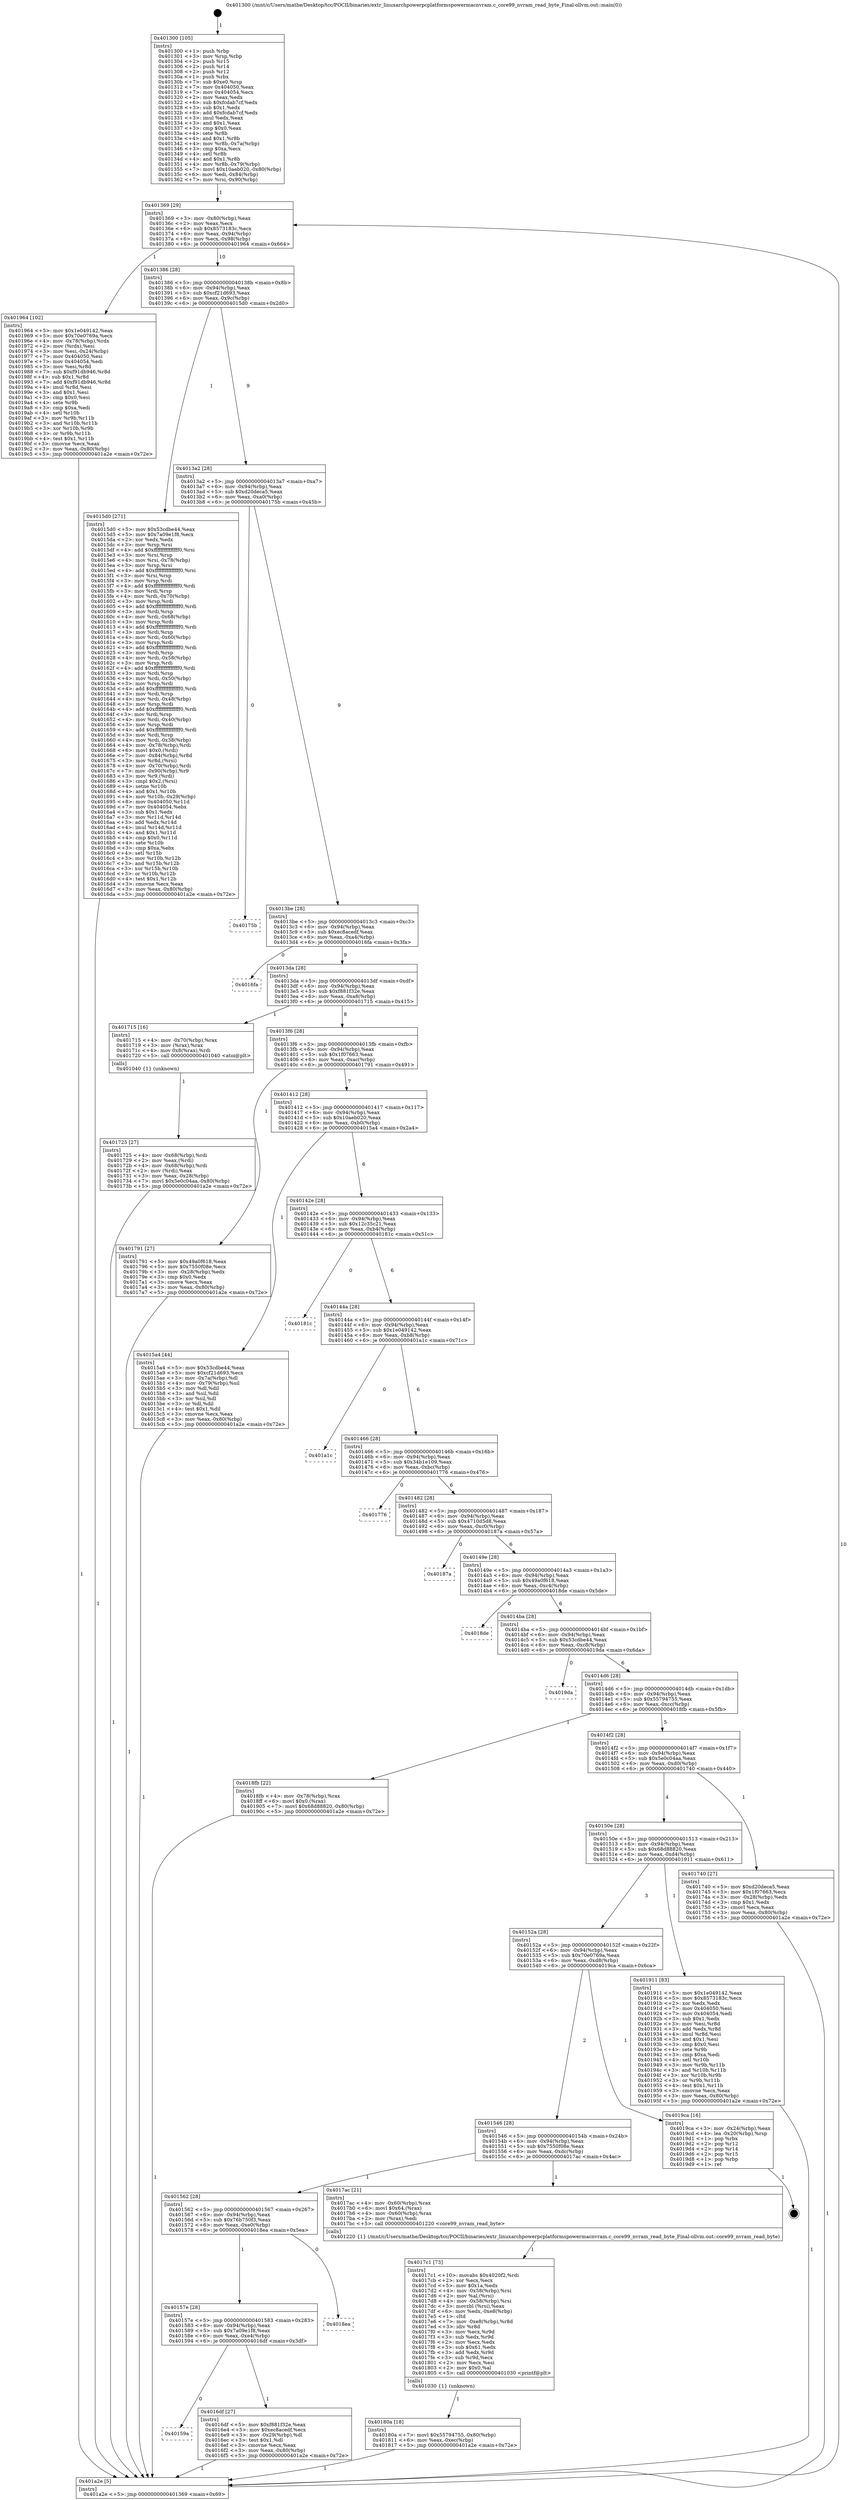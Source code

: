 digraph "0x401300" {
  label = "0x401300 (/mnt/c/Users/mathe/Desktop/tcc/POCII/binaries/extr_linuxarchpowerpcplatformspowermacnvram.c_core99_nvram_read_byte_Final-ollvm.out::main(0))"
  labelloc = "t"
  node[shape=record]

  Entry [label="",width=0.3,height=0.3,shape=circle,fillcolor=black,style=filled]
  "0x401369" [label="{
     0x401369 [29]\l
     | [instrs]\l
     &nbsp;&nbsp;0x401369 \<+3\>: mov -0x80(%rbp),%eax\l
     &nbsp;&nbsp;0x40136c \<+2\>: mov %eax,%ecx\l
     &nbsp;&nbsp;0x40136e \<+6\>: sub $0x8573183c,%ecx\l
     &nbsp;&nbsp;0x401374 \<+6\>: mov %eax,-0x94(%rbp)\l
     &nbsp;&nbsp;0x40137a \<+6\>: mov %ecx,-0x98(%rbp)\l
     &nbsp;&nbsp;0x401380 \<+6\>: je 0000000000401964 \<main+0x664\>\l
  }"]
  "0x401964" [label="{
     0x401964 [102]\l
     | [instrs]\l
     &nbsp;&nbsp;0x401964 \<+5\>: mov $0x1e049142,%eax\l
     &nbsp;&nbsp;0x401969 \<+5\>: mov $0x70e0769a,%ecx\l
     &nbsp;&nbsp;0x40196e \<+4\>: mov -0x78(%rbp),%rdx\l
     &nbsp;&nbsp;0x401972 \<+2\>: mov (%rdx),%esi\l
     &nbsp;&nbsp;0x401974 \<+3\>: mov %esi,-0x24(%rbp)\l
     &nbsp;&nbsp;0x401977 \<+7\>: mov 0x404050,%esi\l
     &nbsp;&nbsp;0x40197e \<+7\>: mov 0x404054,%edi\l
     &nbsp;&nbsp;0x401985 \<+3\>: mov %esi,%r8d\l
     &nbsp;&nbsp;0x401988 \<+7\>: sub $0xf91db946,%r8d\l
     &nbsp;&nbsp;0x40198f \<+4\>: sub $0x1,%r8d\l
     &nbsp;&nbsp;0x401993 \<+7\>: add $0xf91db946,%r8d\l
     &nbsp;&nbsp;0x40199a \<+4\>: imul %r8d,%esi\l
     &nbsp;&nbsp;0x40199e \<+3\>: and $0x1,%esi\l
     &nbsp;&nbsp;0x4019a1 \<+3\>: cmp $0x0,%esi\l
     &nbsp;&nbsp;0x4019a4 \<+4\>: sete %r9b\l
     &nbsp;&nbsp;0x4019a8 \<+3\>: cmp $0xa,%edi\l
     &nbsp;&nbsp;0x4019ab \<+4\>: setl %r10b\l
     &nbsp;&nbsp;0x4019af \<+3\>: mov %r9b,%r11b\l
     &nbsp;&nbsp;0x4019b2 \<+3\>: and %r10b,%r11b\l
     &nbsp;&nbsp;0x4019b5 \<+3\>: xor %r10b,%r9b\l
     &nbsp;&nbsp;0x4019b8 \<+3\>: or %r9b,%r11b\l
     &nbsp;&nbsp;0x4019bb \<+4\>: test $0x1,%r11b\l
     &nbsp;&nbsp;0x4019bf \<+3\>: cmovne %ecx,%eax\l
     &nbsp;&nbsp;0x4019c2 \<+3\>: mov %eax,-0x80(%rbp)\l
     &nbsp;&nbsp;0x4019c5 \<+5\>: jmp 0000000000401a2e \<main+0x72e\>\l
  }"]
  "0x401386" [label="{
     0x401386 [28]\l
     | [instrs]\l
     &nbsp;&nbsp;0x401386 \<+5\>: jmp 000000000040138b \<main+0x8b\>\l
     &nbsp;&nbsp;0x40138b \<+6\>: mov -0x94(%rbp),%eax\l
     &nbsp;&nbsp;0x401391 \<+5\>: sub $0xcf21d693,%eax\l
     &nbsp;&nbsp;0x401396 \<+6\>: mov %eax,-0x9c(%rbp)\l
     &nbsp;&nbsp;0x40139c \<+6\>: je 00000000004015d0 \<main+0x2d0\>\l
  }"]
  Exit [label="",width=0.3,height=0.3,shape=circle,fillcolor=black,style=filled,peripheries=2]
  "0x4015d0" [label="{
     0x4015d0 [271]\l
     | [instrs]\l
     &nbsp;&nbsp;0x4015d0 \<+5\>: mov $0x53cdbe44,%eax\l
     &nbsp;&nbsp;0x4015d5 \<+5\>: mov $0x7a09e1f8,%ecx\l
     &nbsp;&nbsp;0x4015da \<+2\>: xor %edx,%edx\l
     &nbsp;&nbsp;0x4015dc \<+3\>: mov %rsp,%rsi\l
     &nbsp;&nbsp;0x4015df \<+4\>: add $0xfffffffffffffff0,%rsi\l
     &nbsp;&nbsp;0x4015e3 \<+3\>: mov %rsi,%rsp\l
     &nbsp;&nbsp;0x4015e6 \<+4\>: mov %rsi,-0x78(%rbp)\l
     &nbsp;&nbsp;0x4015ea \<+3\>: mov %rsp,%rsi\l
     &nbsp;&nbsp;0x4015ed \<+4\>: add $0xfffffffffffffff0,%rsi\l
     &nbsp;&nbsp;0x4015f1 \<+3\>: mov %rsi,%rsp\l
     &nbsp;&nbsp;0x4015f4 \<+3\>: mov %rsp,%rdi\l
     &nbsp;&nbsp;0x4015f7 \<+4\>: add $0xfffffffffffffff0,%rdi\l
     &nbsp;&nbsp;0x4015fb \<+3\>: mov %rdi,%rsp\l
     &nbsp;&nbsp;0x4015fe \<+4\>: mov %rdi,-0x70(%rbp)\l
     &nbsp;&nbsp;0x401602 \<+3\>: mov %rsp,%rdi\l
     &nbsp;&nbsp;0x401605 \<+4\>: add $0xfffffffffffffff0,%rdi\l
     &nbsp;&nbsp;0x401609 \<+3\>: mov %rdi,%rsp\l
     &nbsp;&nbsp;0x40160c \<+4\>: mov %rdi,-0x68(%rbp)\l
     &nbsp;&nbsp;0x401610 \<+3\>: mov %rsp,%rdi\l
     &nbsp;&nbsp;0x401613 \<+4\>: add $0xfffffffffffffff0,%rdi\l
     &nbsp;&nbsp;0x401617 \<+3\>: mov %rdi,%rsp\l
     &nbsp;&nbsp;0x40161a \<+4\>: mov %rdi,-0x60(%rbp)\l
     &nbsp;&nbsp;0x40161e \<+3\>: mov %rsp,%rdi\l
     &nbsp;&nbsp;0x401621 \<+4\>: add $0xfffffffffffffff0,%rdi\l
     &nbsp;&nbsp;0x401625 \<+3\>: mov %rdi,%rsp\l
     &nbsp;&nbsp;0x401628 \<+4\>: mov %rdi,-0x58(%rbp)\l
     &nbsp;&nbsp;0x40162c \<+3\>: mov %rsp,%rdi\l
     &nbsp;&nbsp;0x40162f \<+4\>: add $0xfffffffffffffff0,%rdi\l
     &nbsp;&nbsp;0x401633 \<+3\>: mov %rdi,%rsp\l
     &nbsp;&nbsp;0x401636 \<+4\>: mov %rdi,-0x50(%rbp)\l
     &nbsp;&nbsp;0x40163a \<+3\>: mov %rsp,%rdi\l
     &nbsp;&nbsp;0x40163d \<+4\>: add $0xfffffffffffffff0,%rdi\l
     &nbsp;&nbsp;0x401641 \<+3\>: mov %rdi,%rsp\l
     &nbsp;&nbsp;0x401644 \<+4\>: mov %rdi,-0x48(%rbp)\l
     &nbsp;&nbsp;0x401648 \<+3\>: mov %rsp,%rdi\l
     &nbsp;&nbsp;0x40164b \<+4\>: add $0xfffffffffffffff0,%rdi\l
     &nbsp;&nbsp;0x40164f \<+3\>: mov %rdi,%rsp\l
     &nbsp;&nbsp;0x401652 \<+4\>: mov %rdi,-0x40(%rbp)\l
     &nbsp;&nbsp;0x401656 \<+3\>: mov %rsp,%rdi\l
     &nbsp;&nbsp;0x401659 \<+4\>: add $0xfffffffffffffff0,%rdi\l
     &nbsp;&nbsp;0x40165d \<+3\>: mov %rdi,%rsp\l
     &nbsp;&nbsp;0x401660 \<+4\>: mov %rdi,-0x38(%rbp)\l
     &nbsp;&nbsp;0x401664 \<+4\>: mov -0x78(%rbp),%rdi\l
     &nbsp;&nbsp;0x401668 \<+6\>: movl $0x0,(%rdi)\l
     &nbsp;&nbsp;0x40166e \<+7\>: mov -0x84(%rbp),%r8d\l
     &nbsp;&nbsp;0x401675 \<+3\>: mov %r8d,(%rsi)\l
     &nbsp;&nbsp;0x401678 \<+4\>: mov -0x70(%rbp),%rdi\l
     &nbsp;&nbsp;0x40167c \<+7\>: mov -0x90(%rbp),%r9\l
     &nbsp;&nbsp;0x401683 \<+3\>: mov %r9,(%rdi)\l
     &nbsp;&nbsp;0x401686 \<+3\>: cmpl $0x2,(%rsi)\l
     &nbsp;&nbsp;0x401689 \<+4\>: setne %r10b\l
     &nbsp;&nbsp;0x40168d \<+4\>: and $0x1,%r10b\l
     &nbsp;&nbsp;0x401691 \<+4\>: mov %r10b,-0x29(%rbp)\l
     &nbsp;&nbsp;0x401695 \<+8\>: mov 0x404050,%r11d\l
     &nbsp;&nbsp;0x40169d \<+7\>: mov 0x404054,%ebx\l
     &nbsp;&nbsp;0x4016a4 \<+3\>: sub $0x1,%edx\l
     &nbsp;&nbsp;0x4016a7 \<+3\>: mov %r11d,%r14d\l
     &nbsp;&nbsp;0x4016aa \<+3\>: add %edx,%r14d\l
     &nbsp;&nbsp;0x4016ad \<+4\>: imul %r14d,%r11d\l
     &nbsp;&nbsp;0x4016b1 \<+4\>: and $0x1,%r11d\l
     &nbsp;&nbsp;0x4016b5 \<+4\>: cmp $0x0,%r11d\l
     &nbsp;&nbsp;0x4016b9 \<+4\>: sete %r10b\l
     &nbsp;&nbsp;0x4016bd \<+3\>: cmp $0xa,%ebx\l
     &nbsp;&nbsp;0x4016c0 \<+4\>: setl %r15b\l
     &nbsp;&nbsp;0x4016c4 \<+3\>: mov %r10b,%r12b\l
     &nbsp;&nbsp;0x4016c7 \<+3\>: and %r15b,%r12b\l
     &nbsp;&nbsp;0x4016ca \<+3\>: xor %r15b,%r10b\l
     &nbsp;&nbsp;0x4016cd \<+3\>: or %r10b,%r12b\l
     &nbsp;&nbsp;0x4016d0 \<+4\>: test $0x1,%r12b\l
     &nbsp;&nbsp;0x4016d4 \<+3\>: cmovne %ecx,%eax\l
     &nbsp;&nbsp;0x4016d7 \<+3\>: mov %eax,-0x80(%rbp)\l
     &nbsp;&nbsp;0x4016da \<+5\>: jmp 0000000000401a2e \<main+0x72e\>\l
  }"]
  "0x4013a2" [label="{
     0x4013a2 [28]\l
     | [instrs]\l
     &nbsp;&nbsp;0x4013a2 \<+5\>: jmp 00000000004013a7 \<main+0xa7\>\l
     &nbsp;&nbsp;0x4013a7 \<+6\>: mov -0x94(%rbp),%eax\l
     &nbsp;&nbsp;0x4013ad \<+5\>: sub $0xd20deca5,%eax\l
     &nbsp;&nbsp;0x4013b2 \<+6\>: mov %eax,-0xa0(%rbp)\l
     &nbsp;&nbsp;0x4013b8 \<+6\>: je 000000000040175b \<main+0x45b\>\l
  }"]
  "0x40180a" [label="{
     0x40180a [18]\l
     | [instrs]\l
     &nbsp;&nbsp;0x40180a \<+7\>: movl $0x55794755,-0x80(%rbp)\l
     &nbsp;&nbsp;0x401811 \<+6\>: mov %eax,-0xec(%rbp)\l
     &nbsp;&nbsp;0x401817 \<+5\>: jmp 0000000000401a2e \<main+0x72e\>\l
  }"]
  "0x40175b" [label="{
     0x40175b\l
  }", style=dashed]
  "0x4013be" [label="{
     0x4013be [28]\l
     | [instrs]\l
     &nbsp;&nbsp;0x4013be \<+5\>: jmp 00000000004013c3 \<main+0xc3\>\l
     &nbsp;&nbsp;0x4013c3 \<+6\>: mov -0x94(%rbp),%eax\l
     &nbsp;&nbsp;0x4013c9 \<+5\>: sub $0xec8acedf,%eax\l
     &nbsp;&nbsp;0x4013ce \<+6\>: mov %eax,-0xa4(%rbp)\l
     &nbsp;&nbsp;0x4013d4 \<+6\>: je 00000000004016fa \<main+0x3fa\>\l
  }"]
  "0x4017c1" [label="{
     0x4017c1 [73]\l
     | [instrs]\l
     &nbsp;&nbsp;0x4017c1 \<+10\>: movabs $0x4020f2,%rdi\l
     &nbsp;&nbsp;0x4017cb \<+2\>: xor %ecx,%ecx\l
     &nbsp;&nbsp;0x4017cd \<+5\>: mov $0x1a,%edx\l
     &nbsp;&nbsp;0x4017d2 \<+4\>: mov -0x58(%rbp),%rsi\l
     &nbsp;&nbsp;0x4017d6 \<+2\>: mov %al,(%rsi)\l
     &nbsp;&nbsp;0x4017d8 \<+4\>: mov -0x58(%rbp),%rsi\l
     &nbsp;&nbsp;0x4017dc \<+3\>: movzbl (%rsi),%eax\l
     &nbsp;&nbsp;0x4017df \<+6\>: mov %edx,-0xe8(%rbp)\l
     &nbsp;&nbsp;0x4017e5 \<+1\>: cltd\l
     &nbsp;&nbsp;0x4017e6 \<+7\>: mov -0xe8(%rbp),%r8d\l
     &nbsp;&nbsp;0x4017ed \<+3\>: idiv %r8d\l
     &nbsp;&nbsp;0x4017f0 \<+3\>: mov %ecx,%r9d\l
     &nbsp;&nbsp;0x4017f3 \<+3\>: sub %edx,%r9d\l
     &nbsp;&nbsp;0x4017f6 \<+2\>: mov %ecx,%edx\l
     &nbsp;&nbsp;0x4017f8 \<+3\>: sub $0x61,%edx\l
     &nbsp;&nbsp;0x4017fb \<+3\>: add %edx,%r9d\l
     &nbsp;&nbsp;0x4017fe \<+3\>: sub %r9d,%ecx\l
     &nbsp;&nbsp;0x401801 \<+2\>: mov %ecx,%esi\l
     &nbsp;&nbsp;0x401803 \<+2\>: mov $0x0,%al\l
     &nbsp;&nbsp;0x401805 \<+5\>: call 0000000000401030 \<printf@plt\>\l
     | [calls]\l
     &nbsp;&nbsp;0x401030 \{1\} (unknown)\l
  }"]
  "0x4016fa" [label="{
     0x4016fa\l
  }", style=dashed]
  "0x4013da" [label="{
     0x4013da [28]\l
     | [instrs]\l
     &nbsp;&nbsp;0x4013da \<+5\>: jmp 00000000004013df \<main+0xdf\>\l
     &nbsp;&nbsp;0x4013df \<+6\>: mov -0x94(%rbp),%eax\l
     &nbsp;&nbsp;0x4013e5 \<+5\>: sub $0xf881f32e,%eax\l
     &nbsp;&nbsp;0x4013ea \<+6\>: mov %eax,-0xa8(%rbp)\l
     &nbsp;&nbsp;0x4013f0 \<+6\>: je 0000000000401715 \<main+0x415\>\l
  }"]
  "0x401725" [label="{
     0x401725 [27]\l
     | [instrs]\l
     &nbsp;&nbsp;0x401725 \<+4\>: mov -0x68(%rbp),%rdi\l
     &nbsp;&nbsp;0x401729 \<+2\>: mov %eax,(%rdi)\l
     &nbsp;&nbsp;0x40172b \<+4\>: mov -0x68(%rbp),%rdi\l
     &nbsp;&nbsp;0x40172f \<+2\>: mov (%rdi),%eax\l
     &nbsp;&nbsp;0x401731 \<+3\>: mov %eax,-0x28(%rbp)\l
     &nbsp;&nbsp;0x401734 \<+7\>: movl $0x5e0c04aa,-0x80(%rbp)\l
     &nbsp;&nbsp;0x40173b \<+5\>: jmp 0000000000401a2e \<main+0x72e\>\l
  }"]
  "0x401715" [label="{
     0x401715 [16]\l
     | [instrs]\l
     &nbsp;&nbsp;0x401715 \<+4\>: mov -0x70(%rbp),%rax\l
     &nbsp;&nbsp;0x401719 \<+3\>: mov (%rax),%rax\l
     &nbsp;&nbsp;0x40171c \<+4\>: mov 0x8(%rax),%rdi\l
     &nbsp;&nbsp;0x401720 \<+5\>: call 0000000000401040 \<atoi@plt\>\l
     | [calls]\l
     &nbsp;&nbsp;0x401040 \{1\} (unknown)\l
  }"]
  "0x4013f6" [label="{
     0x4013f6 [28]\l
     | [instrs]\l
     &nbsp;&nbsp;0x4013f6 \<+5\>: jmp 00000000004013fb \<main+0xfb\>\l
     &nbsp;&nbsp;0x4013fb \<+6\>: mov -0x94(%rbp),%eax\l
     &nbsp;&nbsp;0x401401 \<+5\>: sub $0x1f07663,%eax\l
     &nbsp;&nbsp;0x401406 \<+6\>: mov %eax,-0xac(%rbp)\l
     &nbsp;&nbsp;0x40140c \<+6\>: je 0000000000401791 \<main+0x491\>\l
  }"]
  "0x40159a" [label="{
     0x40159a\l
  }", style=dashed]
  "0x401791" [label="{
     0x401791 [27]\l
     | [instrs]\l
     &nbsp;&nbsp;0x401791 \<+5\>: mov $0x49a0f618,%eax\l
     &nbsp;&nbsp;0x401796 \<+5\>: mov $0x7550f08e,%ecx\l
     &nbsp;&nbsp;0x40179b \<+3\>: mov -0x28(%rbp),%edx\l
     &nbsp;&nbsp;0x40179e \<+3\>: cmp $0x0,%edx\l
     &nbsp;&nbsp;0x4017a1 \<+3\>: cmove %ecx,%eax\l
     &nbsp;&nbsp;0x4017a4 \<+3\>: mov %eax,-0x80(%rbp)\l
     &nbsp;&nbsp;0x4017a7 \<+5\>: jmp 0000000000401a2e \<main+0x72e\>\l
  }"]
  "0x401412" [label="{
     0x401412 [28]\l
     | [instrs]\l
     &nbsp;&nbsp;0x401412 \<+5\>: jmp 0000000000401417 \<main+0x117\>\l
     &nbsp;&nbsp;0x401417 \<+6\>: mov -0x94(%rbp),%eax\l
     &nbsp;&nbsp;0x40141d \<+5\>: sub $0x10aeb020,%eax\l
     &nbsp;&nbsp;0x401422 \<+6\>: mov %eax,-0xb0(%rbp)\l
     &nbsp;&nbsp;0x401428 \<+6\>: je 00000000004015a4 \<main+0x2a4\>\l
  }"]
  "0x4016df" [label="{
     0x4016df [27]\l
     | [instrs]\l
     &nbsp;&nbsp;0x4016df \<+5\>: mov $0xf881f32e,%eax\l
     &nbsp;&nbsp;0x4016e4 \<+5\>: mov $0xec8acedf,%ecx\l
     &nbsp;&nbsp;0x4016e9 \<+3\>: mov -0x29(%rbp),%dl\l
     &nbsp;&nbsp;0x4016ec \<+3\>: test $0x1,%dl\l
     &nbsp;&nbsp;0x4016ef \<+3\>: cmovne %ecx,%eax\l
     &nbsp;&nbsp;0x4016f2 \<+3\>: mov %eax,-0x80(%rbp)\l
     &nbsp;&nbsp;0x4016f5 \<+5\>: jmp 0000000000401a2e \<main+0x72e\>\l
  }"]
  "0x4015a4" [label="{
     0x4015a4 [44]\l
     | [instrs]\l
     &nbsp;&nbsp;0x4015a4 \<+5\>: mov $0x53cdbe44,%eax\l
     &nbsp;&nbsp;0x4015a9 \<+5\>: mov $0xcf21d693,%ecx\l
     &nbsp;&nbsp;0x4015ae \<+3\>: mov -0x7a(%rbp),%dl\l
     &nbsp;&nbsp;0x4015b1 \<+4\>: mov -0x79(%rbp),%sil\l
     &nbsp;&nbsp;0x4015b5 \<+3\>: mov %dl,%dil\l
     &nbsp;&nbsp;0x4015b8 \<+3\>: and %sil,%dil\l
     &nbsp;&nbsp;0x4015bb \<+3\>: xor %sil,%dl\l
     &nbsp;&nbsp;0x4015be \<+3\>: or %dl,%dil\l
     &nbsp;&nbsp;0x4015c1 \<+4\>: test $0x1,%dil\l
     &nbsp;&nbsp;0x4015c5 \<+3\>: cmovne %ecx,%eax\l
     &nbsp;&nbsp;0x4015c8 \<+3\>: mov %eax,-0x80(%rbp)\l
     &nbsp;&nbsp;0x4015cb \<+5\>: jmp 0000000000401a2e \<main+0x72e\>\l
  }"]
  "0x40142e" [label="{
     0x40142e [28]\l
     | [instrs]\l
     &nbsp;&nbsp;0x40142e \<+5\>: jmp 0000000000401433 \<main+0x133\>\l
     &nbsp;&nbsp;0x401433 \<+6\>: mov -0x94(%rbp),%eax\l
     &nbsp;&nbsp;0x401439 \<+5\>: sub $0x12c35c21,%eax\l
     &nbsp;&nbsp;0x40143e \<+6\>: mov %eax,-0xb4(%rbp)\l
     &nbsp;&nbsp;0x401444 \<+6\>: je 000000000040181c \<main+0x51c\>\l
  }"]
  "0x401a2e" [label="{
     0x401a2e [5]\l
     | [instrs]\l
     &nbsp;&nbsp;0x401a2e \<+5\>: jmp 0000000000401369 \<main+0x69\>\l
  }"]
  "0x401300" [label="{
     0x401300 [105]\l
     | [instrs]\l
     &nbsp;&nbsp;0x401300 \<+1\>: push %rbp\l
     &nbsp;&nbsp;0x401301 \<+3\>: mov %rsp,%rbp\l
     &nbsp;&nbsp;0x401304 \<+2\>: push %r15\l
     &nbsp;&nbsp;0x401306 \<+2\>: push %r14\l
     &nbsp;&nbsp;0x401308 \<+2\>: push %r12\l
     &nbsp;&nbsp;0x40130a \<+1\>: push %rbx\l
     &nbsp;&nbsp;0x40130b \<+7\>: sub $0xe0,%rsp\l
     &nbsp;&nbsp;0x401312 \<+7\>: mov 0x404050,%eax\l
     &nbsp;&nbsp;0x401319 \<+7\>: mov 0x404054,%ecx\l
     &nbsp;&nbsp;0x401320 \<+2\>: mov %eax,%edx\l
     &nbsp;&nbsp;0x401322 \<+6\>: sub $0xfcdab7cf,%edx\l
     &nbsp;&nbsp;0x401328 \<+3\>: sub $0x1,%edx\l
     &nbsp;&nbsp;0x40132b \<+6\>: add $0xfcdab7cf,%edx\l
     &nbsp;&nbsp;0x401331 \<+3\>: imul %edx,%eax\l
     &nbsp;&nbsp;0x401334 \<+3\>: and $0x1,%eax\l
     &nbsp;&nbsp;0x401337 \<+3\>: cmp $0x0,%eax\l
     &nbsp;&nbsp;0x40133a \<+4\>: sete %r8b\l
     &nbsp;&nbsp;0x40133e \<+4\>: and $0x1,%r8b\l
     &nbsp;&nbsp;0x401342 \<+4\>: mov %r8b,-0x7a(%rbp)\l
     &nbsp;&nbsp;0x401346 \<+3\>: cmp $0xa,%ecx\l
     &nbsp;&nbsp;0x401349 \<+4\>: setl %r8b\l
     &nbsp;&nbsp;0x40134d \<+4\>: and $0x1,%r8b\l
     &nbsp;&nbsp;0x401351 \<+4\>: mov %r8b,-0x79(%rbp)\l
     &nbsp;&nbsp;0x401355 \<+7\>: movl $0x10aeb020,-0x80(%rbp)\l
     &nbsp;&nbsp;0x40135c \<+6\>: mov %edi,-0x84(%rbp)\l
     &nbsp;&nbsp;0x401362 \<+7\>: mov %rsi,-0x90(%rbp)\l
  }"]
  "0x40157e" [label="{
     0x40157e [28]\l
     | [instrs]\l
     &nbsp;&nbsp;0x40157e \<+5\>: jmp 0000000000401583 \<main+0x283\>\l
     &nbsp;&nbsp;0x401583 \<+6\>: mov -0x94(%rbp),%eax\l
     &nbsp;&nbsp;0x401589 \<+5\>: sub $0x7a09e1f8,%eax\l
     &nbsp;&nbsp;0x40158e \<+6\>: mov %eax,-0xe4(%rbp)\l
     &nbsp;&nbsp;0x401594 \<+6\>: je 00000000004016df \<main+0x3df\>\l
  }"]
  "0x4018ea" [label="{
     0x4018ea\l
  }", style=dashed]
  "0x40181c" [label="{
     0x40181c\l
  }", style=dashed]
  "0x40144a" [label="{
     0x40144a [28]\l
     | [instrs]\l
     &nbsp;&nbsp;0x40144a \<+5\>: jmp 000000000040144f \<main+0x14f\>\l
     &nbsp;&nbsp;0x40144f \<+6\>: mov -0x94(%rbp),%eax\l
     &nbsp;&nbsp;0x401455 \<+5\>: sub $0x1e049142,%eax\l
     &nbsp;&nbsp;0x40145a \<+6\>: mov %eax,-0xb8(%rbp)\l
     &nbsp;&nbsp;0x401460 \<+6\>: je 0000000000401a1c \<main+0x71c\>\l
  }"]
  "0x401562" [label="{
     0x401562 [28]\l
     | [instrs]\l
     &nbsp;&nbsp;0x401562 \<+5\>: jmp 0000000000401567 \<main+0x267\>\l
     &nbsp;&nbsp;0x401567 \<+6\>: mov -0x94(%rbp),%eax\l
     &nbsp;&nbsp;0x40156d \<+5\>: sub $0x76b750f3,%eax\l
     &nbsp;&nbsp;0x401572 \<+6\>: mov %eax,-0xe0(%rbp)\l
     &nbsp;&nbsp;0x401578 \<+6\>: je 00000000004018ea \<main+0x5ea\>\l
  }"]
  "0x401a1c" [label="{
     0x401a1c\l
  }", style=dashed]
  "0x401466" [label="{
     0x401466 [28]\l
     | [instrs]\l
     &nbsp;&nbsp;0x401466 \<+5\>: jmp 000000000040146b \<main+0x16b\>\l
     &nbsp;&nbsp;0x40146b \<+6\>: mov -0x94(%rbp),%eax\l
     &nbsp;&nbsp;0x401471 \<+5\>: sub $0x34b1e109,%eax\l
     &nbsp;&nbsp;0x401476 \<+6\>: mov %eax,-0xbc(%rbp)\l
     &nbsp;&nbsp;0x40147c \<+6\>: je 0000000000401776 \<main+0x476\>\l
  }"]
  "0x4017ac" [label="{
     0x4017ac [21]\l
     | [instrs]\l
     &nbsp;&nbsp;0x4017ac \<+4\>: mov -0x60(%rbp),%rax\l
     &nbsp;&nbsp;0x4017b0 \<+6\>: movl $0x64,(%rax)\l
     &nbsp;&nbsp;0x4017b6 \<+4\>: mov -0x60(%rbp),%rax\l
     &nbsp;&nbsp;0x4017ba \<+2\>: mov (%rax),%edi\l
     &nbsp;&nbsp;0x4017bc \<+5\>: call 0000000000401220 \<core99_nvram_read_byte\>\l
     | [calls]\l
     &nbsp;&nbsp;0x401220 \{1\} (/mnt/c/Users/mathe/Desktop/tcc/POCII/binaries/extr_linuxarchpowerpcplatformspowermacnvram.c_core99_nvram_read_byte_Final-ollvm.out::core99_nvram_read_byte)\l
  }"]
  "0x401776" [label="{
     0x401776\l
  }", style=dashed]
  "0x401482" [label="{
     0x401482 [28]\l
     | [instrs]\l
     &nbsp;&nbsp;0x401482 \<+5\>: jmp 0000000000401487 \<main+0x187\>\l
     &nbsp;&nbsp;0x401487 \<+6\>: mov -0x94(%rbp),%eax\l
     &nbsp;&nbsp;0x40148d \<+5\>: sub $0x4710d5d8,%eax\l
     &nbsp;&nbsp;0x401492 \<+6\>: mov %eax,-0xc0(%rbp)\l
     &nbsp;&nbsp;0x401498 \<+6\>: je 000000000040187a \<main+0x57a\>\l
  }"]
  "0x401546" [label="{
     0x401546 [28]\l
     | [instrs]\l
     &nbsp;&nbsp;0x401546 \<+5\>: jmp 000000000040154b \<main+0x24b\>\l
     &nbsp;&nbsp;0x40154b \<+6\>: mov -0x94(%rbp),%eax\l
     &nbsp;&nbsp;0x401551 \<+5\>: sub $0x7550f08e,%eax\l
     &nbsp;&nbsp;0x401556 \<+6\>: mov %eax,-0xdc(%rbp)\l
     &nbsp;&nbsp;0x40155c \<+6\>: je 00000000004017ac \<main+0x4ac\>\l
  }"]
  "0x40187a" [label="{
     0x40187a\l
  }", style=dashed]
  "0x40149e" [label="{
     0x40149e [28]\l
     | [instrs]\l
     &nbsp;&nbsp;0x40149e \<+5\>: jmp 00000000004014a3 \<main+0x1a3\>\l
     &nbsp;&nbsp;0x4014a3 \<+6\>: mov -0x94(%rbp),%eax\l
     &nbsp;&nbsp;0x4014a9 \<+5\>: sub $0x49a0f618,%eax\l
     &nbsp;&nbsp;0x4014ae \<+6\>: mov %eax,-0xc4(%rbp)\l
     &nbsp;&nbsp;0x4014b4 \<+6\>: je 00000000004018de \<main+0x5de\>\l
  }"]
  "0x4019ca" [label="{
     0x4019ca [16]\l
     | [instrs]\l
     &nbsp;&nbsp;0x4019ca \<+3\>: mov -0x24(%rbp),%eax\l
     &nbsp;&nbsp;0x4019cd \<+4\>: lea -0x20(%rbp),%rsp\l
     &nbsp;&nbsp;0x4019d1 \<+1\>: pop %rbx\l
     &nbsp;&nbsp;0x4019d2 \<+2\>: pop %r12\l
     &nbsp;&nbsp;0x4019d4 \<+2\>: pop %r14\l
     &nbsp;&nbsp;0x4019d6 \<+2\>: pop %r15\l
     &nbsp;&nbsp;0x4019d8 \<+1\>: pop %rbp\l
     &nbsp;&nbsp;0x4019d9 \<+1\>: ret\l
  }"]
  "0x4018de" [label="{
     0x4018de\l
  }", style=dashed]
  "0x4014ba" [label="{
     0x4014ba [28]\l
     | [instrs]\l
     &nbsp;&nbsp;0x4014ba \<+5\>: jmp 00000000004014bf \<main+0x1bf\>\l
     &nbsp;&nbsp;0x4014bf \<+6\>: mov -0x94(%rbp),%eax\l
     &nbsp;&nbsp;0x4014c5 \<+5\>: sub $0x53cdbe44,%eax\l
     &nbsp;&nbsp;0x4014ca \<+6\>: mov %eax,-0xc8(%rbp)\l
     &nbsp;&nbsp;0x4014d0 \<+6\>: je 00000000004019da \<main+0x6da\>\l
  }"]
  "0x40152a" [label="{
     0x40152a [28]\l
     | [instrs]\l
     &nbsp;&nbsp;0x40152a \<+5\>: jmp 000000000040152f \<main+0x22f\>\l
     &nbsp;&nbsp;0x40152f \<+6\>: mov -0x94(%rbp),%eax\l
     &nbsp;&nbsp;0x401535 \<+5\>: sub $0x70e0769a,%eax\l
     &nbsp;&nbsp;0x40153a \<+6\>: mov %eax,-0xd8(%rbp)\l
     &nbsp;&nbsp;0x401540 \<+6\>: je 00000000004019ca \<main+0x6ca\>\l
  }"]
  "0x4019da" [label="{
     0x4019da\l
  }", style=dashed]
  "0x4014d6" [label="{
     0x4014d6 [28]\l
     | [instrs]\l
     &nbsp;&nbsp;0x4014d6 \<+5\>: jmp 00000000004014db \<main+0x1db\>\l
     &nbsp;&nbsp;0x4014db \<+6\>: mov -0x94(%rbp),%eax\l
     &nbsp;&nbsp;0x4014e1 \<+5\>: sub $0x55794755,%eax\l
     &nbsp;&nbsp;0x4014e6 \<+6\>: mov %eax,-0xcc(%rbp)\l
     &nbsp;&nbsp;0x4014ec \<+6\>: je 00000000004018fb \<main+0x5fb\>\l
  }"]
  "0x401911" [label="{
     0x401911 [83]\l
     | [instrs]\l
     &nbsp;&nbsp;0x401911 \<+5\>: mov $0x1e049142,%eax\l
     &nbsp;&nbsp;0x401916 \<+5\>: mov $0x8573183c,%ecx\l
     &nbsp;&nbsp;0x40191b \<+2\>: xor %edx,%edx\l
     &nbsp;&nbsp;0x40191d \<+7\>: mov 0x404050,%esi\l
     &nbsp;&nbsp;0x401924 \<+7\>: mov 0x404054,%edi\l
     &nbsp;&nbsp;0x40192b \<+3\>: sub $0x1,%edx\l
     &nbsp;&nbsp;0x40192e \<+3\>: mov %esi,%r8d\l
     &nbsp;&nbsp;0x401931 \<+3\>: add %edx,%r8d\l
     &nbsp;&nbsp;0x401934 \<+4\>: imul %r8d,%esi\l
     &nbsp;&nbsp;0x401938 \<+3\>: and $0x1,%esi\l
     &nbsp;&nbsp;0x40193b \<+3\>: cmp $0x0,%esi\l
     &nbsp;&nbsp;0x40193e \<+4\>: sete %r9b\l
     &nbsp;&nbsp;0x401942 \<+3\>: cmp $0xa,%edi\l
     &nbsp;&nbsp;0x401945 \<+4\>: setl %r10b\l
     &nbsp;&nbsp;0x401949 \<+3\>: mov %r9b,%r11b\l
     &nbsp;&nbsp;0x40194c \<+3\>: and %r10b,%r11b\l
     &nbsp;&nbsp;0x40194f \<+3\>: xor %r10b,%r9b\l
     &nbsp;&nbsp;0x401952 \<+3\>: or %r9b,%r11b\l
     &nbsp;&nbsp;0x401955 \<+4\>: test $0x1,%r11b\l
     &nbsp;&nbsp;0x401959 \<+3\>: cmovne %ecx,%eax\l
     &nbsp;&nbsp;0x40195c \<+3\>: mov %eax,-0x80(%rbp)\l
     &nbsp;&nbsp;0x40195f \<+5\>: jmp 0000000000401a2e \<main+0x72e\>\l
  }"]
  "0x4018fb" [label="{
     0x4018fb [22]\l
     | [instrs]\l
     &nbsp;&nbsp;0x4018fb \<+4\>: mov -0x78(%rbp),%rax\l
     &nbsp;&nbsp;0x4018ff \<+6\>: movl $0x0,(%rax)\l
     &nbsp;&nbsp;0x401905 \<+7\>: movl $0x68d88820,-0x80(%rbp)\l
     &nbsp;&nbsp;0x40190c \<+5\>: jmp 0000000000401a2e \<main+0x72e\>\l
  }"]
  "0x4014f2" [label="{
     0x4014f2 [28]\l
     | [instrs]\l
     &nbsp;&nbsp;0x4014f2 \<+5\>: jmp 00000000004014f7 \<main+0x1f7\>\l
     &nbsp;&nbsp;0x4014f7 \<+6\>: mov -0x94(%rbp),%eax\l
     &nbsp;&nbsp;0x4014fd \<+5\>: sub $0x5e0c04aa,%eax\l
     &nbsp;&nbsp;0x401502 \<+6\>: mov %eax,-0xd0(%rbp)\l
     &nbsp;&nbsp;0x401508 \<+6\>: je 0000000000401740 \<main+0x440\>\l
  }"]
  "0x40150e" [label="{
     0x40150e [28]\l
     | [instrs]\l
     &nbsp;&nbsp;0x40150e \<+5\>: jmp 0000000000401513 \<main+0x213\>\l
     &nbsp;&nbsp;0x401513 \<+6\>: mov -0x94(%rbp),%eax\l
     &nbsp;&nbsp;0x401519 \<+5\>: sub $0x68d88820,%eax\l
     &nbsp;&nbsp;0x40151e \<+6\>: mov %eax,-0xd4(%rbp)\l
     &nbsp;&nbsp;0x401524 \<+6\>: je 0000000000401911 \<main+0x611\>\l
  }"]
  "0x401740" [label="{
     0x401740 [27]\l
     | [instrs]\l
     &nbsp;&nbsp;0x401740 \<+5\>: mov $0xd20deca5,%eax\l
     &nbsp;&nbsp;0x401745 \<+5\>: mov $0x1f07663,%ecx\l
     &nbsp;&nbsp;0x40174a \<+3\>: mov -0x28(%rbp),%edx\l
     &nbsp;&nbsp;0x40174d \<+3\>: cmp $0x1,%edx\l
     &nbsp;&nbsp;0x401750 \<+3\>: cmovl %ecx,%eax\l
     &nbsp;&nbsp;0x401753 \<+3\>: mov %eax,-0x80(%rbp)\l
     &nbsp;&nbsp;0x401756 \<+5\>: jmp 0000000000401a2e \<main+0x72e\>\l
  }"]
  Entry -> "0x401300" [label=" 1"]
  "0x401369" -> "0x401964" [label=" 1"]
  "0x401369" -> "0x401386" [label=" 10"]
  "0x4019ca" -> Exit [label=" 1"]
  "0x401386" -> "0x4015d0" [label=" 1"]
  "0x401386" -> "0x4013a2" [label=" 9"]
  "0x401964" -> "0x401a2e" [label=" 1"]
  "0x4013a2" -> "0x40175b" [label=" 0"]
  "0x4013a2" -> "0x4013be" [label=" 9"]
  "0x401911" -> "0x401a2e" [label=" 1"]
  "0x4013be" -> "0x4016fa" [label=" 0"]
  "0x4013be" -> "0x4013da" [label=" 9"]
  "0x4018fb" -> "0x401a2e" [label=" 1"]
  "0x4013da" -> "0x401715" [label=" 1"]
  "0x4013da" -> "0x4013f6" [label=" 8"]
  "0x40180a" -> "0x401a2e" [label=" 1"]
  "0x4013f6" -> "0x401791" [label=" 1"]
  "0x4013f6" -> "0x401412" [label=" 7"]
  "0x4017c1" -> "0x40180a" [label=" 1"]
  "0x401412" -> "0x4015a4" [label=" 1"]
  "0x401412" -> "0x40142e" [label=" 6"]
  "0x4015a4" -> "0x401a2e" [label=" 1"]
  "0x401300" -> "0x401369" [label=" 1"]
  "0x401a2e" -> "0x401369" [label=" 10"]
  "0x4017ac" -> "0x4017c1" [label=" 1"]
  "0x4015d0" -> "0x401a2e" [label=" 1"]
  "0x401740" -> "0x401a2e" [label=" 1"]
  "0x40142e" -> "0x40181c" [label=" 0"]
  "0x40142e" -> "0x40144a" [label=" 6"]
  "0x401725" -> "0x401a2e" [label=" 1"]
  "0x40144a" -> "0x401a1c" [label=" 0"]
  "0x40144a" -> "0x401466" [label=" 6"]
  "0x4016df" -> "0x401a2e" [label=" 1"]
  "0x401466" -> "0x401776" [label=" 0"]
  "0x401466" -> "0x401482" [label=" 6"]
  "0x40157e" -> "0x40159a" [label=" 0"]
  "0x401482" -> "0x40187a" [label=" 0"]
  "0x401482" -> "0x40149e" [label=" 6"]
  "0x401791" -> "0x401a2e" [label=" 1"]
  "0x40149e" -> "0x4018de" [label=" 0"]
  "0x40149e" -> "0x4014ba" [label=" 6"]
  "0x401562" -> "0x40157e" [label=" 1"]
  "0x4014ba" -> "0x4019da" [label=" 0"]
  "0x4014ba" -> "0x4014d6" [label=" 6"]
  "0x401715" -> "0x401725" [label=" 1"]
  "0x4014d6" -> "0x4018fb" [label=" 1"]
  "0x4014d6" -> "0x4014f2" [label=" 5"]
  "0x401546" -> "0x401562" [label=" 1"]
  "0x4014f2" -> "0x401740" [label=" 1"]
  "0x4014f2" -> "0x40150e" [label=" 4"]
  "0x401546" -> "0x4017ac" [label=" 1"]
  "0x40150e" -> "0x401911" [label=" 1"]
  "0x40150e" -> "0x40152a" [label=" 3"]
  "0x401562" -> "0x4018ea" [label=" 0"]
  "0x40152a" -> "0x4019ca" [label=" 1"]
  "0x40152a" -> "0x401546" [label=" 2"]
  "0x40157e" -> "0x4016df" [label=" 1"]
}
